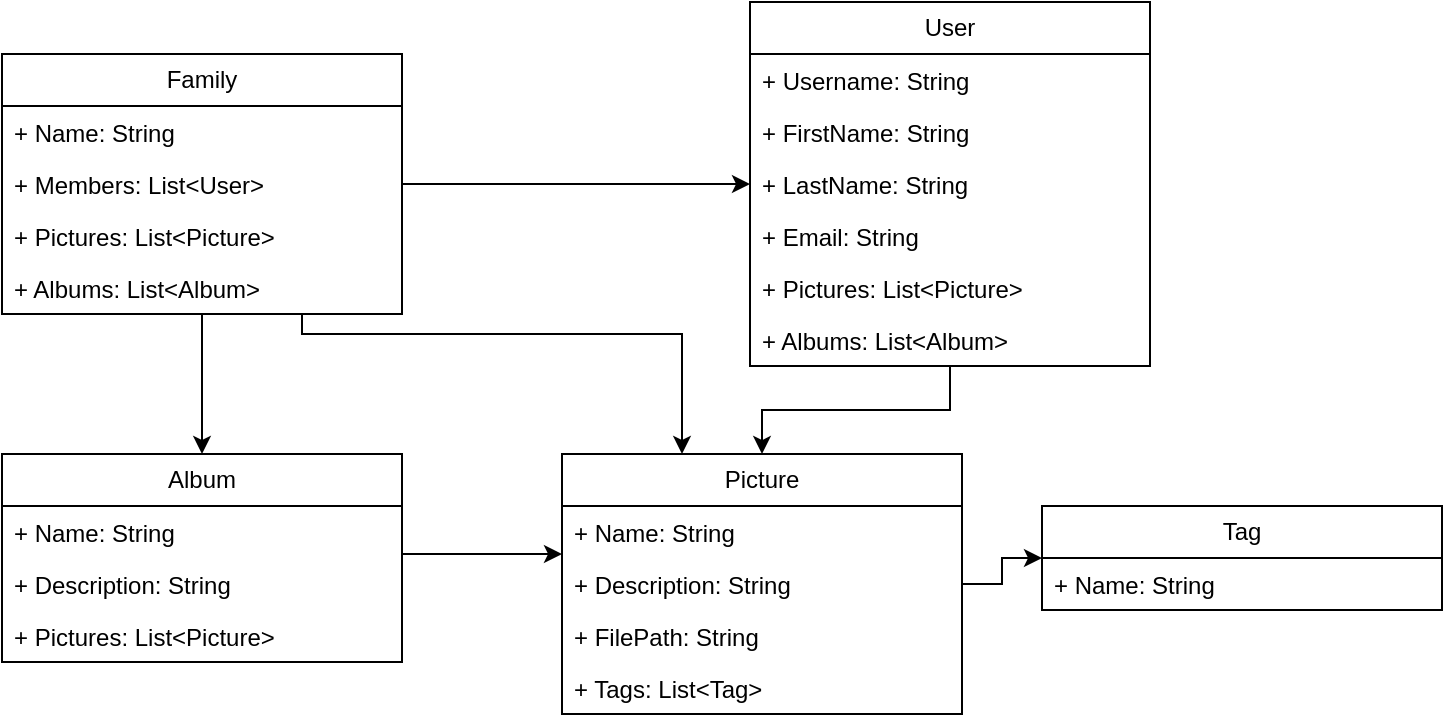 <mxfile version="26.0.11">
  <diagram id="C5RBs43oDa-KdzZeNtuy" name="Page-1">
    <mxGraphModel dx="1053" dy="621" grid="1" gridSize="10" guides="1" tooltips="1" connect="1" arrows="1" fold="1" page="1" pageScale="1" pageWidth="827" pageHeight="1169" math="0" shadow="0">
      <root>
        <mxCell id="WIyWlLk6GJQsqaUBKTNV-0" />
        <mxCell id="WIyWlLk6GJQsqaUBKTNV-1" parent="WIyWlLk6GJQsqaUBKTNV-0" />
        <mxCell id="PimOKWvEOXvwp0ByDB5H-62" style="edgeStyle=orthogonalEdgeStyle;rounded=0;orthogonalLoop=1;jettySize=auto;html=1;entryX=0.5;entryY=0;entryDx=0;entryDy=0;" edge="1" parent="WIyWlLk6GJQsqaUBKTNV-1" source="PimOKWvEOXvwp0ByDB5H-31" target="PimOKWvEOXvwp0ByDB5H-41">
          <mxGeometry relative="1" as="geometry" />
        </mxCell>
        <mxCell id="PimOKWvEOXvwp0ByDB5H-63" style="edgeStyle=orthogonalEdgeStyle;rounded=0;orthogonalLoop=1;jettySize=auto;html=1;" edge="1" parent="WIyWlLk6GJQsqaUBKTNV-1" source="PimOKWvEOXvwp0ByDB5H-31" target="PimOKWvEOXvwp0ByDB5H-46">
          <mxGeometry relative="1" as="geometry">
            <Array as="points">
              <mxPoint x="190" y="180" />
              <mxPoint x="380" y="180" />
            </Array>
          </mxGeometry>
        </mxCell>
        <mxCell id="PimOKWvEOXvwp0ByDB5H-67" style="edgeStyle=orthogonalEdgeStyle;rounded=0;orthogonalLoop=1;jettySize=auto;html=1;" edge="1" parent="WIyWlLk6GJQsqaUBKTNV-1" source="PimOKWvEOXvwp0ByDB5H-31" target="PimOKWvEOXvwp0ByDB5H-36">
          <mxGeometry relative="1" as="geometry" />
        </mxCell>
        <mxCell id="PimOKWvEOXvwp0ByDB5H-31" value="Family" style="swimlane;fontStyle=0;childLayout=stackLayout;horizontal=1;startSize=26;fillColor=none;horizontalStack=0;resizeParent=1;resizeParentMax=0;resizeLast=0;collapsible=1;marginBottom=0;whiteSpace=wrap;html=1;" vertex="1" parent="WIyWlLk6GJQsqaUBKTNV-1">
          <mxGeometry x="40" y="40" width="200" height="130" as="geometry" />
        </mxCell>
        <mxCell id="PimOKWvEOXvwp0ByDB5H-32" value="+ Name: String" style="text;strokeColor=none;fillColor=none;align=left;verticalAlign=top;spacingLeft=4;spacingRight=4;overflow=hidden;rotatable=0;points=[[0,0.5],[1,0.5]];portConstraint=eastwest;whiteSpace=wrap;html=1;" vertex="1" parent="PimOKWvEOXvwp0ByDB5H-31">
          <mxGeometry y="26" width="200" height="26" as="geometry" />
        </mxCell>
        <mxCell id="PimOKWvEOXvwp0ByDB5H-33" value="+ Members: List&amp;lt;User&amp;gt;" style="text;strokeColor=none;fillColor=none;align=left;verticalAlign=top;spacingLeft=4;spacingRight=4;overflow=hidden;rotatable=0;points=[[0,0.5],[1,0.5]];portConstraint=eastwest;whiteSpace=wrap;html=1;" vertex="1" parent="PimOKWvEOXvwp0ByDB5H-31">
          <mxGeometry y="52" width="200" height="26" as="geometry" />
        </mxCell>
        <mxCell id="PimOKWvEOXvwp0ByDB5H-34" value="+ Pictures: List&amp;lt;Picture&amp;gt;" style="text;strokeColor=none;fillColor=none;align=left;verticalAlign=top;spacingLeft=4;spacingRight=4;overflow=hidden;rotatable=0;points=[[0,0.5],[1,0.5]];portConstraint=eastwest;whiteSpace=wrap;html=1;" vertex="1" parent="PimOKWvEOXvwp0ByDB5H-31">
          <mxGeometry y="78" width="200" height="26" as="geometry" />
        </mxCell>
        <mxCell id="PimOKWvEOXvwp0ByDB5H-35" value="+ Albums: List&amp;lt;Album&amp;gt;" style="text;strokeColor=none;fillColor=none;align=left;verticalAlign=top;spacingLeft=4;spacingRight=4;overflow=hidden;rotatable=0;points=[[0,0.5],[1,0.5]];portConstraint=eastwest;whiteSpace=wrap;html=1;" vertex="1" parent="PimOKWvEOXvwp0ByDB5H-31">
          <mxGeometry y="104" width="200" height="26" as="geometry" />
        </mxCell>
        <mxCell id="PimOKWvEOXvwp0ByDB5H-61" style="edgeStyle=orthogonalEdgeStyle;rounded=0;orthogonalLoop=1;jettySize=auto;html=1;entryX=0.5;entryY=0;entryDx=0;entryDy=0;" edge="1" parent="WIyWlLk6GJQsqaUBKTNV-1" source="PimOKWvEOXvwp0ByDB5H-36" target="PimOKWvEOXvwp0ByDB5H-46">
          <mxGeometry relative="1" as="geometry" />
        </mxCell>
        <mxCell id="PimOKWvEOXvwp0ByDB5H-36" value="User" style="swimlane;fontStyle=0;childLayout=stackLayout;horizontal=1;startSize=26;fillColor=none;horizontalStack=0;resizeParent=1;resizeParentMax=0;resizeLast=0;collapsible=1;marginBottom=0;whiteSpace=wrap;html=1;" vertex="1" parent="WIyWlLk6GJQsqaUBKTNV-1">
          <mxGeometry x="414" y="14" width="200" height="182" as="geometry" />
        </mxCell>
        <mxCell id="PimOKWvEOXvwp0ByDB5H-37" value="+ Username: String" style="text;strokeColor=none;fillColor=none;align=left;verticalAlign=top;spacingLeft=4;spacingRight=4;overflow=hidden;rotatable=0;points=[[0,0.5],[1,0.5]];portConstraint=eastwest;whiteSpace=wrap;html=1;" vertex="1" parent="PimOKWvEOXvwp0ByDB5H-36">
          <mxGeometry y="26" width="200" height="26" as="geometry" />
        </mxCell>
        <mxCell id="PimOKWvEOXvwp0ByDB5H-68" value="+ FirstName: String" style="text;strokeColor=none;fillColor=none;align=left;verticalAlign=top;spacingLeft=4;spacingRight=4;overflow=hidden;rotatable=0;points=[[0,0.5],[1,0.5]];portConstraint=eastwest;whiteSpace=wrap;html=1;" vertex="1" parent="PimOKWvEOXvwp0ByDB5H-36">
          <mxGeometry y="52" width="200" height="26" as="geometry" />
        </mxCell>
        <mxCell id="PimOKWvEOXvwp0ByDB5H-69" value="+ LastName: String" style="text;strokeColor=none;fillColor=none;align=left;verticalAlign=top;spacingLeft=4;spacingRight=4;overflow=hidden;rotatable=0;points=[[0,0.5],[1,0.5]];portConstraint=eastwest;whiteSpace=wrap;html=1;" vertex="1" parent="PimOKWvEOXvwp0ByDB5H-36">
          <mxGeometry y="78" width="200" height="26" as="geometry" />
        </mxCell>
        <mxCell id="PimOKWvEOXvwp0ByDB5H-70" value="+ Email: String" style="text;strokeColor=none;fillColor=none;align=left;verticalAlign=top;spacingLeft=4;spacingRight=4;overflow=hidden;rotatable=0;points=[[0,0.5],[1,0.5]];portConstraint=eastwest;whiteSpace=wrap;html=1;" vertex="1" parent="PimOKWvEOXvwp0ByDB5H-36">
          <mxGeometry y="104" width="200" height="26" as="geometry" />
        </mxCell>
        <mxCell id="PimOKWvEOXvwp0ByDB5H-39" value="+ Pictures: List&amp;lt;Picture&amp;gt;" style="text;strokeColor=none;fillColor=none;align=left;verticalAlign=top;spacingLeft=4;spacingRight=4;overflow=hidden;rotatable=0;points=[[0,0.5],[1,0.5]];portConstraint=eastwest;whiteSpace=wrap;html=1;" vertex="1" parent="PimOKWvEOXvwp0ByDB5H-36">
          <mxGeometry y="130" width="200" height="26" as="geometry" />
        </mxCell>
        <mxCell id="PimOKWvEOXvwp0ByDB5H-40" value="+ Albums: List&amp;lt;Album&amp;gt;" style="text;strokeColor=none;fillColor=none;align=left;verticalAlign=top;spacingLeft=4;spacingRight=4;overflow=hidden;rotatable=0;points=[[0,0.5],[1,0.5]];portConstraint=eastwest;whiteSpace=wrap;html=1;" vertex="1" parent="PimOKWvEOXvwp0ByDB5H-36">
          <mxGeometry y="156" width="200" height="26" as="geometry" />
        </mxCell>
        <mxCell id="PimOKWvEOXvwp0ByDB5H-64" style="edgeStyle=orthogonalEdgeStyle;rounded=0;orthogonalLoop=1;jettySize=auto;html=1;" edge="1" parent="WIyWlLk6GJQsqaUBKTNV-1" source="PimOKWvEOXvwp0ByDB5H-41" target="PimOKWvEOXvwp0ByDB5H-46">
          <mxGeometry relative="1" as="geometry">
            <Array as="points">
              <mxPoint x="300" y="290" />
              <mxPoint x="300" y="290" />
            </Array>
          </mxGeometry>
        </mxCell>
        <mxCell id="PimOKWvEOXvwp0ByDB5H-41" value="Album" style="swimlane;fontStyle=0;childLayout=stackLayout;horizontal=1;startSize=26;fillColor=none;horizontalStack=0;resizeParent=1;resizeParentMax=0;resizeLast=0;collapsible=1;marginBottom=0;whiteSpace=wrap;html=1;" vertex="1" parent="WIyWlLk6GJQsqaUBKTNV-1">
          <mxGeometry x="40" y="240" width="200" height="104" as="geometry" />
        </mxCell>
        <mxCell id="PimOKWvEOXvwp0ByDB5H-42" value="+ Name: String" style="text;strokeColor=none;fillColor=none;align=left;verticalAlign=top;spacingLeft=4;spacingRight=4;overflow=hidden;rotatable=0;points=[[0,0.5],[1,0.5]];portConstraint=eastwest;whiteSpace=wrap;html=1;" vertex="1" parent="PimOKWvEOXvwp0ByDB5H-41">
          <mxGeometry y="26" width="200" height="26" as="geometry" />
        </mxCell>
        <mxCell id="PimOKWvEOXvwp0ByDB5H-72" value="+ Description: String" style="text;strokeColor=none;fillColor=none;align=left;verticalAlign=top;spacingLeft=4;spacingRight=4;overflow=hidden;rotatable=0;points=[[0,0.5],[1,0.5]];portConstraint=eastwest;whiteSpace=wrap;html=1;" vertex="1" parent="PimOKWvEOXvwp0ByDB5H-41">
          <mxGeometry y="52" width="200" height="26" as="geometry" />
        </mxCell>
        <mxCell id="PimOKWvEOXvwp0ByDB5H-44" value="+ Pictures: List&amp;lt;Picture&amp;gt;" style="text;strokeColor=none;fillColor=none;align=left;verticalAlign=top;spacingLeft=4;spacingRight=4;overflow=hidden;rotatable=0;points=[[0,0.5],[1,0.5]];portConstraint=eastwest;whiteSpace=wrap;html=1;" vertex="1" parent="PimOKWvEOXvwp0ByDB5H-41">
          <mxGeometry y="78" width="200" height="26" as="geometry" />
        </mxCell>
        <mxCell id="PimOKWvEOXvwp0ByDB5H-66" style="edgeStyle=orthogonalEdgeStyle;rounded=0;orthogonalLoop=1;jettySize=auto;html=1;" edge="1" parent="WIyWlLk6GJQsqaUBKTNV-1" source="PimOKWvEOXvwp0ByDB5H-46" target="PimOKWvEOXvwp0ByDB5H-51">
          <mxGeometry relative="1" as="geometry" />
        </mxCell>
        <mxCell id="PimOKWvEOXvwp0ByDB5H-46" value="Picture" style="swimlane;fontStyle=0;childLayout=stackLayout;horizontal=1;startSize=26;fillColor=none;horizontalStack=0;resizeParent=1;resizeParentMax=0;resizeLast=0;collapsible=1;marginBottom=0;whiteSpace=wrap;html=1;" vertex="1" parent="WIyWlLk6GJQsqaUBKTNV-1">
          <mxGeometry x="320" y="240" width="200" height="130" as="geometry" />
        </mxCell>
        <mxCell id="PimOKWvEOXvwp0ByDB5H-47" value="+ Name: String" style="text;strokeColor=none;fillColor=none;align=left;verticalAlign=top;spacingLeft=4;spacingRight=4;overflow=hidden;rotatable=0;points=[[0,0.5],[1,0.5]];portConstraint=eastwest;whiteSpace=wrap;html=1;" vertex="1" parent="PimOKWvEOXvwp0ByDB5H-46">
          <mxGeometry y="26" width="200" height="26" as="geometry" />
        </mxCell>
        <mxCell id="PimOKWvEOXvwp0ByDB5H-71" value="+ Description: String" style="text;strokeColor=none;fillColor=none;align=left;verticalAlign=top;spacingLeft=4;spacingRight=4;overflow=hidden;rotatable=0;points=[[0,0.5],[1,0.5]];portConstraint=eastwest;whiteSpace=wrap;html=1;" vertex="1" parent="PimOKWvEOXvwp0ByDB5H-46">
          <mxGeometry y="52" width="200" height="26" as="geometry" />
        </mxCell>
        <mxCell id="PimOKWvEOXvwp0ByDB5H-56" value="+ FilePath: String&amp;nbsp;" style="text;strokeColor=none;fillColor=none;align=left;verticalAlign=top;spacingLeft=4;spacingRight=4;overflow=hidden;rotatable=0;points=[[0,0.5],[1,0.5]];portConstraint=eastwest;whiteSpace=wrap;html=1;" vertex="1" parent="PimOKWvEOXvwp0ByDB5H-46">
          <mxGeometry y="78" width="200" height="26" as="geometry" />
        </mxCell>
        <mxCell id="PimOKWvEOXvwp0ByDB5H-57" value="+ Tags: List&amp;lt;Tag&amp;gt;" style="text;strokeColor=none;fillColor=none;align=left;verticalAlign=top;spacingLeft=4;spacingRight=4;overflow=hidden;rotatable=0;points=[[0,0.5],[1,0.5]];portConstraint=eastwest;whiteSpace=wrap;html=1;" vertex="1" parent="PimOKWvEOXvwp0ByDB5H-46">
          <mxGeometry y="104" width="200" height="26" as="geometry" />
        </mxCell>
        <mxCell id="PimOKWvEOXvwp0ByDB5H-51" value="Tag" style="swimlane;fontStyle=0;childLayout=stackLayout;horizontal=1;startSize=26;fillColor=none;horizontalStack=0;resizeParent=1;resizeParentMax=0;resizeLast=0;collapsible=1;marginBottom=0;whiteSpace=wrap;html=1;" vertex="1" parent="WIyWlLk6GJQsqaUBKTNV-1">
          <mxGeometry x="560" y="266" width="200" height="52" as="geometry" />
        </mxCell>
        <mxCell id="PimOKWvEOXvwp0ByDB5H-52" value="+ Name: String" style="text;strokeColor=none;fillColor=none;align=left;verticalAlign=top;spacingLeft=4;spacingRight=4;overflow=hidden;rotatable=0;points=[[0,0.5],[1,0.5]];portConstraint=eastwest;whiteSpace=wrap;html=1;" vertex="1" parent="PimOKWvEOXvwp0ByDB5H-51">
          <mxGeometry y="26" width="200" height="26" as="geometry" />
        </mxCell>
      </root>
    </mxGraphModel>
  </diagram>
</mxfile>
